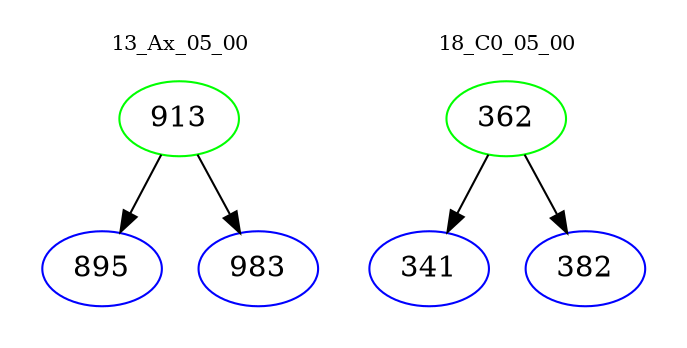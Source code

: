 digraph{
subgraph cluster_0 {
color = white
label = "13_Ax_05_00";
fontsize=10;
T0_913 [label="913", color="green"]
T0_913 -> T0_895 [color="black"]
T0_895 [label="895", color="blue"]
T0_913 -> T0_983 [color="black"]
T0_983 [label="983", color="blue"]
}
subgraph cluster_1 {
color = white
label = "18_C0_05_00";
fontsize=10;
T1_362 [label="362", color="green"]
T1_362 -> T1_341 [color="black"]
T1_341 [label="341", color="blue"]
T1_362 -> T1_382 [color="black"]
T1_382 [label="382", color="blue"]
}
}
